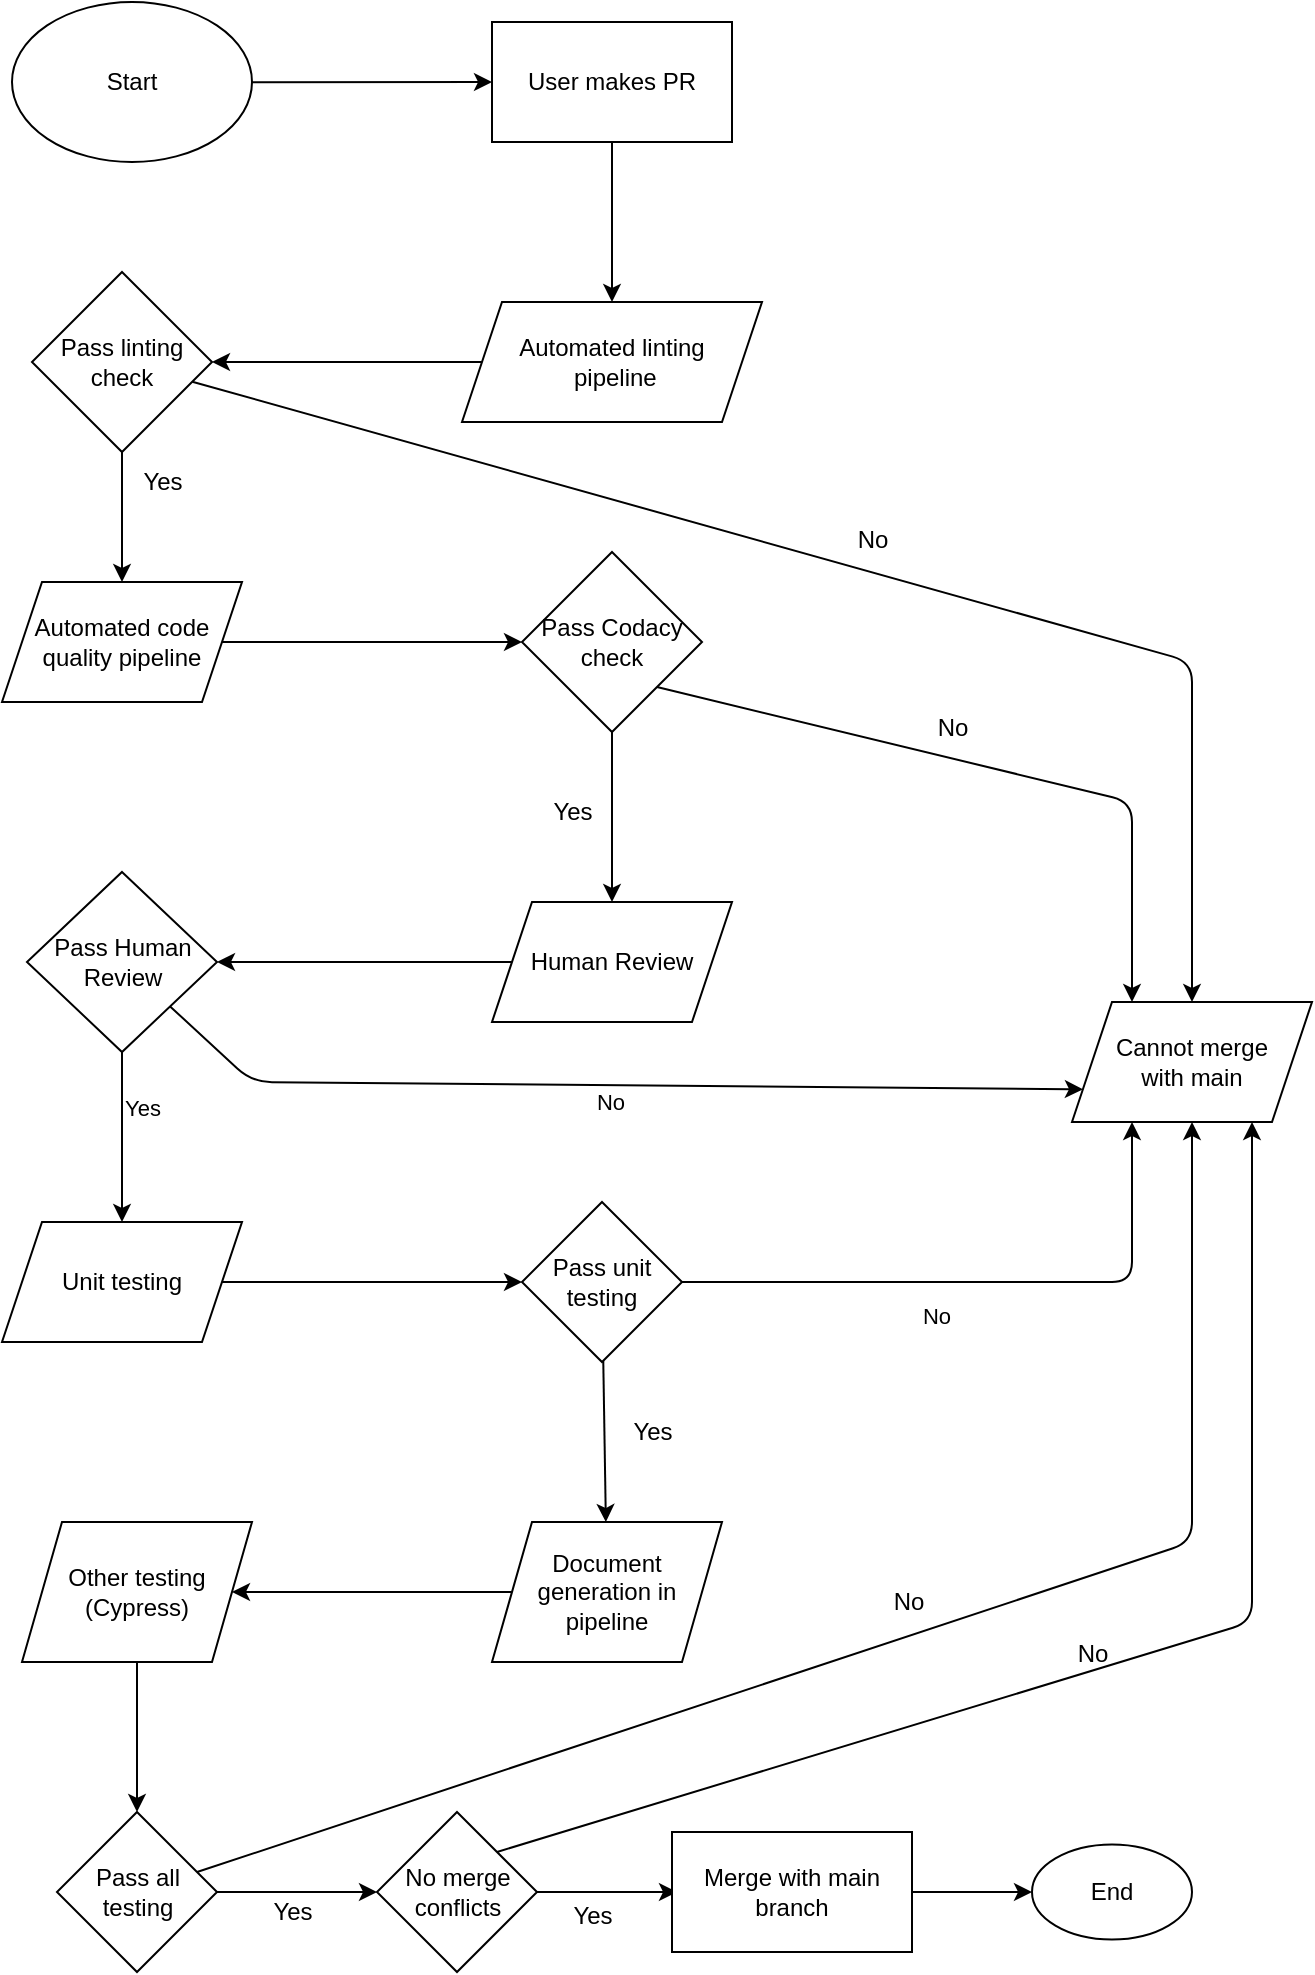 <mxfile>
    <diagram id="yUVADYd7ZOd-vEMEBiya" name="Page-1">
        <mxGraphModel dx="665" dy="468" grid="1" gridSize="10" guides="1" tooltips="1" connect="1" arrows="1" fold="1" page="1" pageScale="1" pageWidth="850" pageHeight="1100" math="0" shadow="0">
            <root>
                <mxCell id="0"/>
                <mxCell id="1" parent="0"/>
                <mxCell id="5" value="" style="edgeStyle=none;html=1;" parent="1" source="3" target="4" edge="1">
                    <mxGeometry relative="1" as="geometry"/>
                </mxCell>
                <mxCell id="3" value="Start" style="ellipse;whiteSpace=wrap;html=1;" parent="1" vertex="1">
                    <mxGeometry x="110" y="30" width="120" height="80" as="geometry"/>
                </mxCell>
                <mxCell id="7" value="" style="edgeStyle=none;html=1;" parent="1" source="4" target="6" edge="1">
                    <mxGeometry relative="1" as="geometry"/>
                </mxCell>
                <mxCell id="4" value="User makes PR" style="rounded=0;whiteSpace=wrap;html=1;" parent="1" vertex="1">
                    <mxGeometry x="350" y="40" width="120" height="60" as="geometry"/>
                </mxCell>
                <mxCell id="13" value="" style="edgeStyle=none;html=1;" parent="1" source="6" target="12" edge="1">
                    <mxGeometry relative="1" as="geometry"/>
                </mxCell>
                <mxCell id="6" value="Automated linting&lt;br&gt;&amp;nbsp;pipeline" style="shape=parallelogram;perimeter=parallelogramPerimeter;whiteSpace=wrap;html=1;fixedSize=1;" parent="1" vertex="1">
                    <mxGeometry x="335" y="180" width="150" height="60" as="geometry"/>
                </mxCell>
                <mxCell id="15" value="" style="edgeStyle=none;html=1;" parent="1" source="12" target="14" edge="1">
                    <mxGeometry relative="1" as="geometry"/>
                </mxCell>
                <mxCell id="60" style="edgeStyle=none;html=1;entryX=0.5;entryY=0;entryDx=0;entryDy=0;" parent="1" source="12" target="52" edge="1">
                    <mxGeometry relative="1" as="geometry">
                        <Array as="points">
                            <mxPoint x="700" y="360"/>
                        </Array>
                    </mxGeometry>
                </mxCell>
                <mxCell id="12" value="Pass linting check" style="rhombus;whiteSpace=wrap;html=1;" parent="1" vertex="1">
                    <mxGeometry x="120" y="165" width="90" height="90" as="geometry"/>
                </mxCell>
                <mxCell id="17" value="" style="edgeStyle=none;html=1;" parent="1" source="14" target="16" edge="1">
                    <mxGeometry relative="1" as="geometry"/>
                </mxCell>
                <mxCell id="14" value="Automated code quality pipeline" style="shape=parallelogram;perimeter=parallelogramPerimeter;whiteSpace=wrap;html=1;fixedSize=1;" parent="1" vertex="1">
                    <mxGeometry x="105" y="320" width="120" height="60" as="geometry"/>
                </mxCell>
                <mxCell id="19" value="" style="edgeStyle=none;html=1;" parent="1" source="16" target="18" edge="1">
                    <mxGeometry relative="1" as="geometry"/>
                </mxCell>
                <mxCell id="53" value="" style="edgeStyle=none;html=1;entryX=0.25;entryY=0;entryDx=0;entryDy=0;exitX=1;exitY=1;exitDx=0;exitDy=0;" parent="1" source="16" target="52" edge="1">
                    <mxGeometry relative="1" as="geometry">
                        <Array as="points">
                            <mxPoint x="670" y="430"/>
                        </Array>
                    </mxGeometry>
                </mxCell>
                <mxCell id="16" value="Pass Codacy check" style="rhombus;whiteSpace=wrap;html=1;" parent="1" vertex="1">
                    <mxGeometry x="365" y="305" width="90" height="90" as="geometry"/>
                </mxCell>
                <mxCell id="21" value="" style="edgeStyle=none;html=1;" parent="1" source="18" target="20" edge="1">
                    <mxGeometry relative="1" as="geometry"/>
                </mxCell>
                <mxCell id="18" value="Human Review" style="shape=parallelogram;perimeter=parallelogramPerimeter;whiteSpace=wrap;html=1;fixedSize=1;" parent="1" vertex="1">
                    <mxGeometry x="350" y="480" width="120" height="60" as="geometry"/>
                </mxCell>
                <mxCell id="23" value="" style="edgeStyle=none;html=1;" parent="1" source="20" target="22" edge="1">
                    <mxGeometry relative="1" as="geometry"/>
                </mxCell>
                <mxCell id="29" value="Yes" style="edgeLabel;html=1;align=center;verticalAlign=middle;resizable=0;points=[];" parent="23" vertex="1" connectable="0">
                    <mxGeometry x="-0.375" y="10" relative="1" as="geometry">
                        <mxPoint y="1" as="offset"/>
                    </mxGeometry>
                </mxCell>
                <mxCell id="59" style="edgeStyle=none;html=1;entryX=0;entryY=0.75;entryDx=0;entryDy=0;" parent="1" source="20" target="52" edge="1">
                    <mxGeometry relative="1" as="geometry">
                        <Array as="points">
                            <mxPoint x="230" y="570"/>
                        </Array>
                    </mxGeometry>
                </mxCell>
                <mxCell id="65" value="No" style="edgeLabel;html=1;align=center;verticalAlign=middle;resizable=0;points=[];" parent="59" vertex="1" connectable="0">
                    <mxGeometry x="-0.791" y="-15" relative="1" as="geometry">
                        <mxPoint x="194" y="3" as="offset"/>
                    </mxGeometry>
                </mxCell>
                <mxCell id="20" value="Pass Human Review" style="rhombus;whiteSpace=wrap;html=1;" parent="1" vertex="1">
                    <mxGeometry x="117.5" y="465" width="95" height="90" as="geometry"/>
                </mxCell>
                <mxCell id="25" value="" style="edgeStyle=none;html=1;" parent="1" source="22" target="24" edge="1">
                    <mxGeometry relative="1" as="geometry"/>
                </mxCell>
                <mxCell id="22" value="Unit testing" style="shape=parallelogram;perimeter=parallelogramPerimeter;whiteSpace=wrap;html=1;fixedSize=1;" parent="1" vertex="1">
                    <mxGeometry x="105" y="640" width="120" height="60" as="geometry"/>
                </mxCell>
                <mxCell id="33" value="" style="edgeStyle=none;html=1;" parent="1" source="24" target="32" edge="1">
                    <mxGeometry relative="1" as="geometry"/>
                </mxCell>
                <mxCell id="55" style="edgeStyle=none;html=1;entryX=0.25;entryY=1;entryDx=0;entryDy=0;" parent="1" source="24" target="52" edge="1">
                    <mxGeometry relative="1" as="geometry">
                        <Array as="points">
                            <mxPoint x="670" y="670"/>
                        </Array>
                    </mxGeometry>
                </mxCell>
                <mxCell id="66" value="No" style="edgeLabel;html=1;align=center;verticalAlign=middle;resizable=0;points=[];" parent="55" vertex="1" connectable="0">
                    <mxGeometry x="-0.166" y="-17" relative="1" as="geometry">
                        <mxPoint as="offset"/>
                    </mxGeometry>
                </mxCell>
                <mxCell id="24" value="Pass unit testing" style="rhombus;whiteSpace=wrap;html=1;" parent="1" vertex="1">
                    <mxGeometry x="365" y="630" width="80" height="80" as="geometry"/>
                </mxCell>
                <mxCell id="27" value="Yes" style="text;html=1;align=center;verticalAlign=middle;resizable=0;points=[];autosize=1;strokeColor=none;fillColor=none;" parent="1" vertex="1">
                    <mxGeometry x="165" y="255" width="40" height="30" as="geometry"/>
                </mxCell>
                <mxCell id="28" value="Yes" style="text;html=1;align=center;verticalAlign=middle;resizable=0;points=[];autosize=1;strokeColor=none;fillColor=none;" parent="1" vertex="1">
                    <mxGeometry x="370" y="420" width="40" height="30" as="geometry"/>
                </mxCell>
                <mxCell id="35" value="" style="edgeStyle=none;html=1;" parent="1" source="32" target="34" edge="1">
                    <mxGeometry relative="1" as="geometry"/>
                </mxCell>
                <mxCell id="32" value="Document generation in pipeline" style="shape=parallelogram;perimeter=parallelogramPerimeter;whiteSpace=wrap;html=1;fixedSize=1;" parent="1" vertex="1">
                    <mxGeometry x="350" y="790" width="115" height="70" as="geometry"/>
                </mxCell>
                <mxCell id="39" value="" style="edgeStyle=none;html=1;" parent="1" source="34" target="38" edge="1">
                    <mxGeometry relative="1" as="geometry"/>
                </mxCell>
                <mxCell id="34" value="Other testing (Cypress)" style="shape=parallelogram;perimeter=parallelogramPerimeter;whiteSpace=wrap;html=1;fixedSize=1;" parent="1" vertex="1">
                    <mxGeometry x="115" y="790" width="115" height="70" as="geometry"/>
                </mxCell>
                <mxCell id="45" value="" style="edgeStyle=none;html=1;" parent="1" source="38" target="44" edge="1">
                    <mxGeometry relative="1" as="geometry"/>
                </mxCell>
                <mxCell id="58" style="edgeStyle=none;html=1;entryX=0.5;entryY=1;entryDx=0;entryDy=0;" parent="1" source="38" target="52" edge="1">
                    <mxGeometry relative="1" as="geometry">
                        <Array as="points">
                            <mxPoint x="700" y="800"/>
                        </Array>
                    </mxGeometry>
                </mxCell>
                <mxCell id="38" value="Pass all testing" style="rhombus;whiteSpace=wrap;html=1;" parent="1" vertex="1">
                    <mxGeometry x="132.5" y="935" width="80" height="80" as="geometry"/>
                </mxCell>
                <mxCell id="40" value="Yes" style="text;html=1;align=center;verticalAlign=middle;resizable=0;points=[];autosize=1;strokeColor=none;fillColor=none;" parent="1" vertex="1">
                    <mxGeometry x="410" y="730" width="40" height="30" as="geometry"/>
                </mxCell>
                <mxCell id="48" value="" style="edgeStyle=none;html=1;" parent="1" source="44" edge="1">
                    <mxGeometry relative="1" as="geometry">
                        <mxPoint x="442.5" y="975" as="targetPoint"/>
                    </mxGeometry>
                </mxCell>
                <mxCell id="57" style="edgeStyle=none;html=1;entryX=0.75;entryY=1;entryDx=0;entryDy=0;exitX=1;exitY=0;exitDx=0;exitDy=0;" parent="1" source="44" target="52" edge="1">
                    <mxGeometry relative="1" as="geometry">
                        <Array as="points">
                            <mxPoint x="730" y="840"/>
                        </Array>
                    </mxGeometry>
                </mxCell>
                <mxCell id="44" value="No merge conflicts" style="rhombus;whiteSpace=wrap;html=1;" parent="1" vertex="1">
                    <mxGeometry x="292.5" y="935" width="80" height="80" as="geometry"/>
                </mxCell>
                <mxCell id="46" value="Yes" style="text;html=1;align=center;verticalAlign=middle;resizable=0;points=[];autosize=1;strokeColor=none;fillColor=none;" parent="1" vertex="1">
                    <mxGeometry x="230" y="970" width="40" height="30" as="geometry"/>
                </mxCell>
                <mxCell id="51" value="" style="edgeStyle=none;html=1;" parent="1" source="49" target="50" edge="1">
                    <mxGeometry relative="1" as="geometry"/>
                </mxCell>
                <mxCell id="49" value="Merge with main branch" style="rounded=0;whiteSpace=wrap;html=1;" parent="1" vertex="1">
                    <mxGeometry x="440" y="945" width="120" height="60" as="geometry"/>
                </mxCell>
                <mxCell id="50" value="End" style="ellipse;whiteSpace=wrap;html=1;rounded=0;" parent="1" vertex="1">
                    <mxGeometry x="620" y="951.25" width="80" height="47.5" as="geometry"/>
                </mxCell>
                <mxCell id="52" value="Cannot merge &lt;br&gt;with main" style="shape=parallelogram;perimeter=parallelogramPerimeter;whiteSpace=wrap;html=1;fixedSize=1;" parent="1" vertex="1">
                    <mxGeometry x="640" y="530" width="120" height="60" as="geometry"/>
                </mxCell>
                <mxCell id="54" value="No" style="text;html=1;align=center;verticalAlign=middle;resizable=0;points=[];autosize=1;strokeColor=none;fillColor=none;" parent="1" vertex="1">
                    <mxGeometry x="520" y="284" width="40" height="30" as="geometry"/>
                </mxCell>
                <mxCell id="56" value="Yes" style="text;html=1;align=center;verticalAlign=middle;resizable=0;points=[];autosize=1;strokeColor=none;fillColor=none;" parent="1" vertex="1">
                    <mxGeometry x="380" y="972" width="40" height="30" as="geometry"/>
                </mxCell>
                <mxCell id="63" value="No" style="text;html=1;align=center;verticalAlign=middle;resizable=0;points=[];autosize=1;strokeColor=none;fillColor=none;" parent="1" vertex="1">
                    <mxGeometry x="560" y="378" width="40" height="30" as="geometry"/>
                </mxCell>
                <mxCell id="67" value="No" style="text;html=1;align=center;verticalAlign=middle;resizable=0;points=[];autosize=1;strokeColor=none;fillColor=none;" parent="1" vertex="1">
                    <mxGeometry x="538" y="815" width="40" height="30" as="geometry"/>
                </mxCell>
                <mxCell id="68" value="No" style="text;html=1;align=center;verticalAlign=middle;resizable=0;points=[];autosize=1;strokeColor=none;fillColor=none;" parent="1" vertex="1">
                    <mxGeometry x="630" y="841" width="40" height="30" as="geometry"/>
                </mxCell>
            </root>
        </mxGraphModel>
    </diagram>
</mxfile>